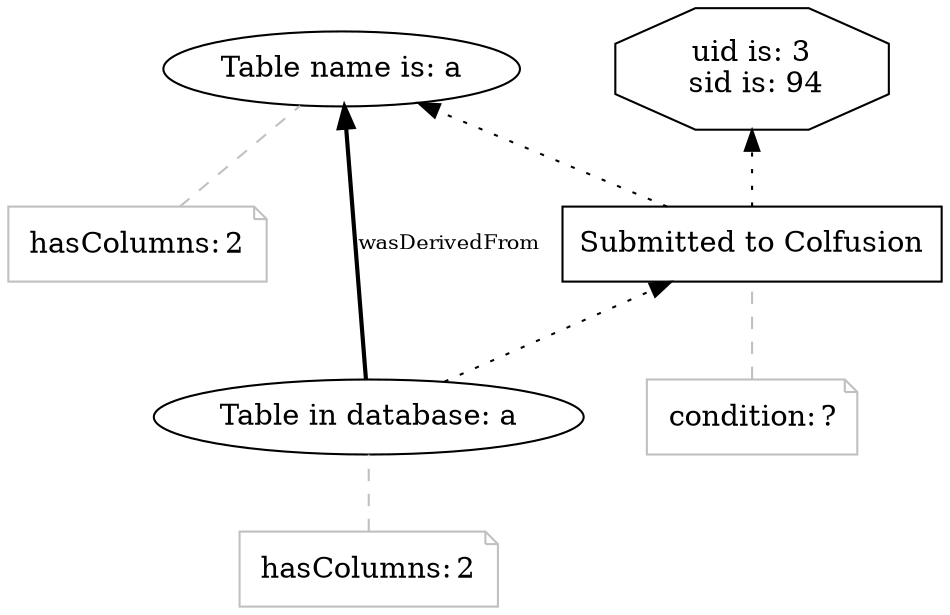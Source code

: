 digraph OPMGraph { rankdir="BT"; 
p1 [label="Submitted to Colfusion",shape="polygon",sides="4"]
ann1 [color="gray",fontcolor="black",label=<<TABLE cellpadding="0" border="0">
	<TR>
	    <TD align="left">condition:</TD>
	    <TD align="left">?</TD>
	</TR>
    </TABLE>>
,shape="note"]
ann1 -> p1 [style="dashed",color="gray",arrowhead="none"]
a1 [label="Table name is: a"]
ann3 [color="gray",fontcolor="black",label=<<TABLE cellpadding="0" border="0">
	<TR>
	    <TD align="left">hasColumns:</TD>
	    <TD align="left">2</TD>
	</TR>
    </TABLE>>
,shape="note"]
ann3 -> a1 [style="dashed",color="gray",arrowhead="none"]
a2 [label="Table in database: a"]
ann4 [color="gray",fontcolor="black",label=<<TABLE cellpadding="0" border="0">
	<TR>
	    <TD align="left">hasColumns:</TD>
	    <TD align="left">2</TD>
	</TR>
    </TABLE>>
,shape="note"]
ann4 -> a2 [style="dashed",color="gray",arrowhead="none"]
ag1 [label="uid is: 3
 sid is: 94",shape="polygon",sides="8"]
p1 -> a1 [style="dotted",color="black",fontcolor="black"]
a2 -> p1 [style="dotted",color="black",label=" ",fontcolor="black",fontsize="10"]
a2 -> a1 [style="bold",color="black",label="wasDerivedFrom",fontcolor="black",fontsize="10"]
p1 -> ag1 [style="dotted",color="black",fontcolor="black"]
}
